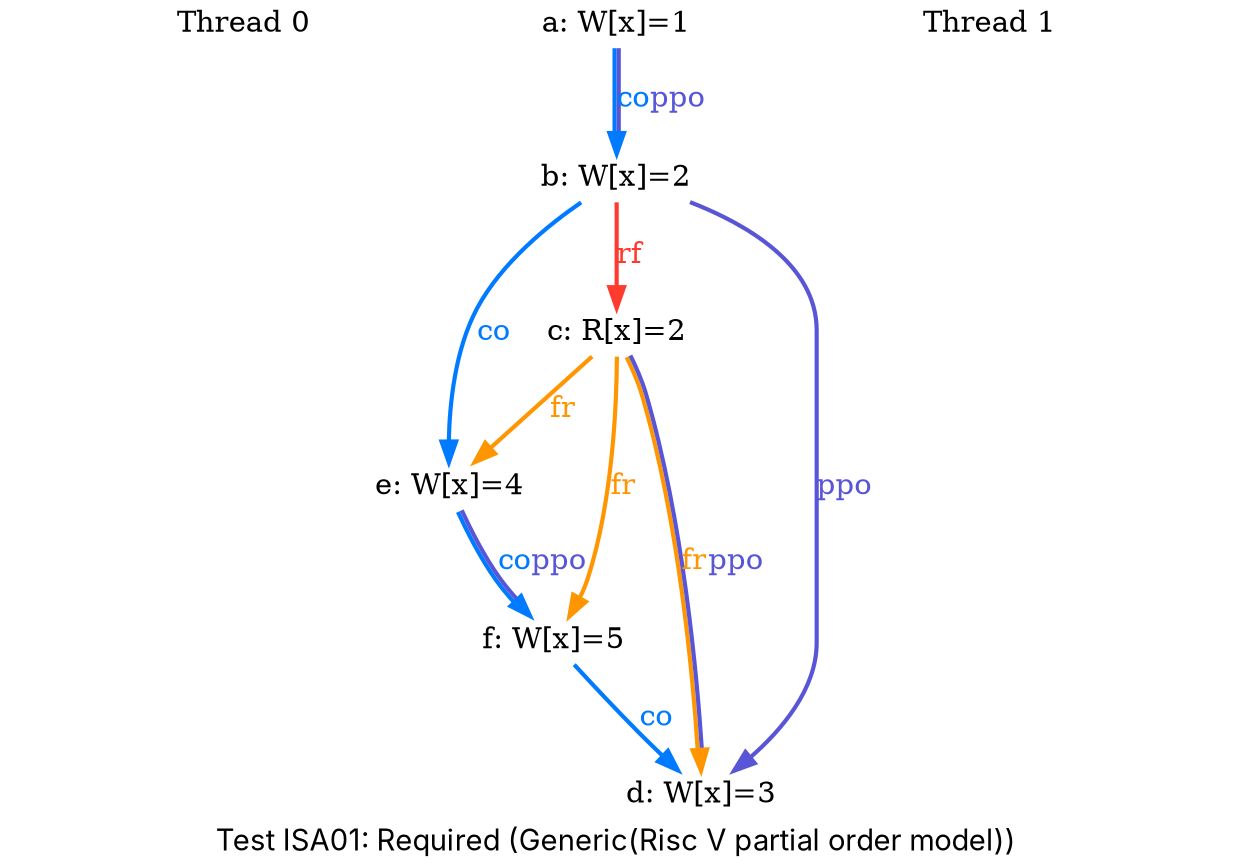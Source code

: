 digraph G {

splines=spline;
pad="0.000000";
fontname="SF Pro Display";

/* legend */
fontsize=14;
label="Test ISA01: Required (Generic(Risc V partial order model))";


/* the unlocked events */
proc0_label_node [shape=none, fontsize=14, label="Thread 0", pos="1.000000,4.050000!", fixedsize=true, width=3.250000, height=0.281250]
eiid0 [label="a: W[x]=1", shape="none", fontsize=14, pos="1.000000,3.375000!", fixedsize="false", height="0.194444", width="1.166667"];
eiid1 [label="b: W[x]=2", shape="none", fontsize=14, pos="1.000000,2.250000!", fixedsize="false", height="0.194444", width="1.166667"];
eiid2 [label="c: R[x]=2", shape="none", fontsize=14, pos="1.000000,1.125000!", fixedsize="false", height="0.194444", width="1.166667"];
eiid3 [label="d: W[x]=3", shape="none", fontsize=14, pos="1.000000,0.000000!", fixedsize="false", height="0.194444", width="1.166667"];
proc1_label_node [shape=none, fontsize=14, label="Thread 1", pos="6.000000,4.050000!", fixedsize=true, width=3.250000, height=0.281250]
eiid4 [label="e: W[x]=4", shape="none", fontsize=14, pos="6.000000,3.375000!", fixedsize="false", height="0.194444", width="1.166667"];
eiid5 [label="f: W[x]=5", shape="none", fontsize=14, pos="6.000000,2.250000!", fixedsize="false", height="0.194444", width="1.166667"];

/* the intra_causality_data edges */


/* the intra_causality_control edges */

/* the poi edges */
/* the rfmap edges */


/* The viewed-before edges */
eiid0 -> eiid1 [label=<<font color="#007AFF">co</font><font color="#5856D6">ppo</font>>, color="#007AFF:#5856D6", fontsize=14, penwidth="2.000000", arrowsize="1.000000"];
eiid1 -> eiid2 [label=<<font color="#FF3B30">rf</font>>, color="#FF3B30", fontsize=14, penwidth="2.000000", arrowsize="1.000000"];
eiid1 -> eiid3 [label=<<font color="#5856D6">ppo</font>>, color="#5856D6", fontsize=14, penwidth="2.000000", arrowsize="1.000000"];
eiid1 -> eiid4 [label=<<font color="#007AFF">co</font>>, color="#007AFF", fontsize=14, penwidth="2.000000", arrowsize="1.000000"];
eiid2 -> eiid3 [label=<<font color="#FF9500">fr</font><font color="#5856D6">ppo</font>>, color="#FF9500:#5856D6", fontsize=14, penwidth="2.000000", arrowsize="1.000000"];
eiid2 -> eiid4 [label=<<font color="#FF9500">fr</font>>, color="#FF9500", fontsize=14, penwidth="2.000000", arrowsize="1.000000"];
eiid2 -> eiid5 [label=<<font color="#FF9500">fr</font>>, color="#FF9500", fontsize=14, penwidth="2.000000", arrowsize="1.000000"];
eiid4 -> eiid5 [label=<<font color="#007AFF">co</font><font color="#5856D6">ppo</font>>, color="#007AFF:#5856D6", fontsize=14, penwidth="2.000000", arrowsize="1.000000"];
eiid5 -> eiid3 [label=<<font color="#007AFF">co</font>>, color="#007AFF", fontsize=14, penwidth="2.000000", arrowsize="1.000000"];
}
